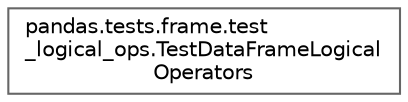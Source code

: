 digraph "Graphical Class Hierarchy"
{
 // LATEX_PDF_SIZE
  bgcolor="transparent";
  edge [fontname=Helvetica,fontsize=10,labelfontname=Helvetica,labelfontsize=10];
  node [fontname=Helvetica,fontsize=10,shape=box,height=0.2,width=0.4];
  rankdir="LR";
  Node0 [id="Node000000",label="pandas.tests.frame.test\l_logical_ops.TestDataFrameLogical\lOperators",height=0.2,width=0.4,color="grey40", fillcolor="white", style="filled",URL="$d6/d19/classpandas_1_1tests_1_1frame_1_1test__logical__ops_1_1TestDataFrameLogicalOperators.html",tooltip=" "];
}
